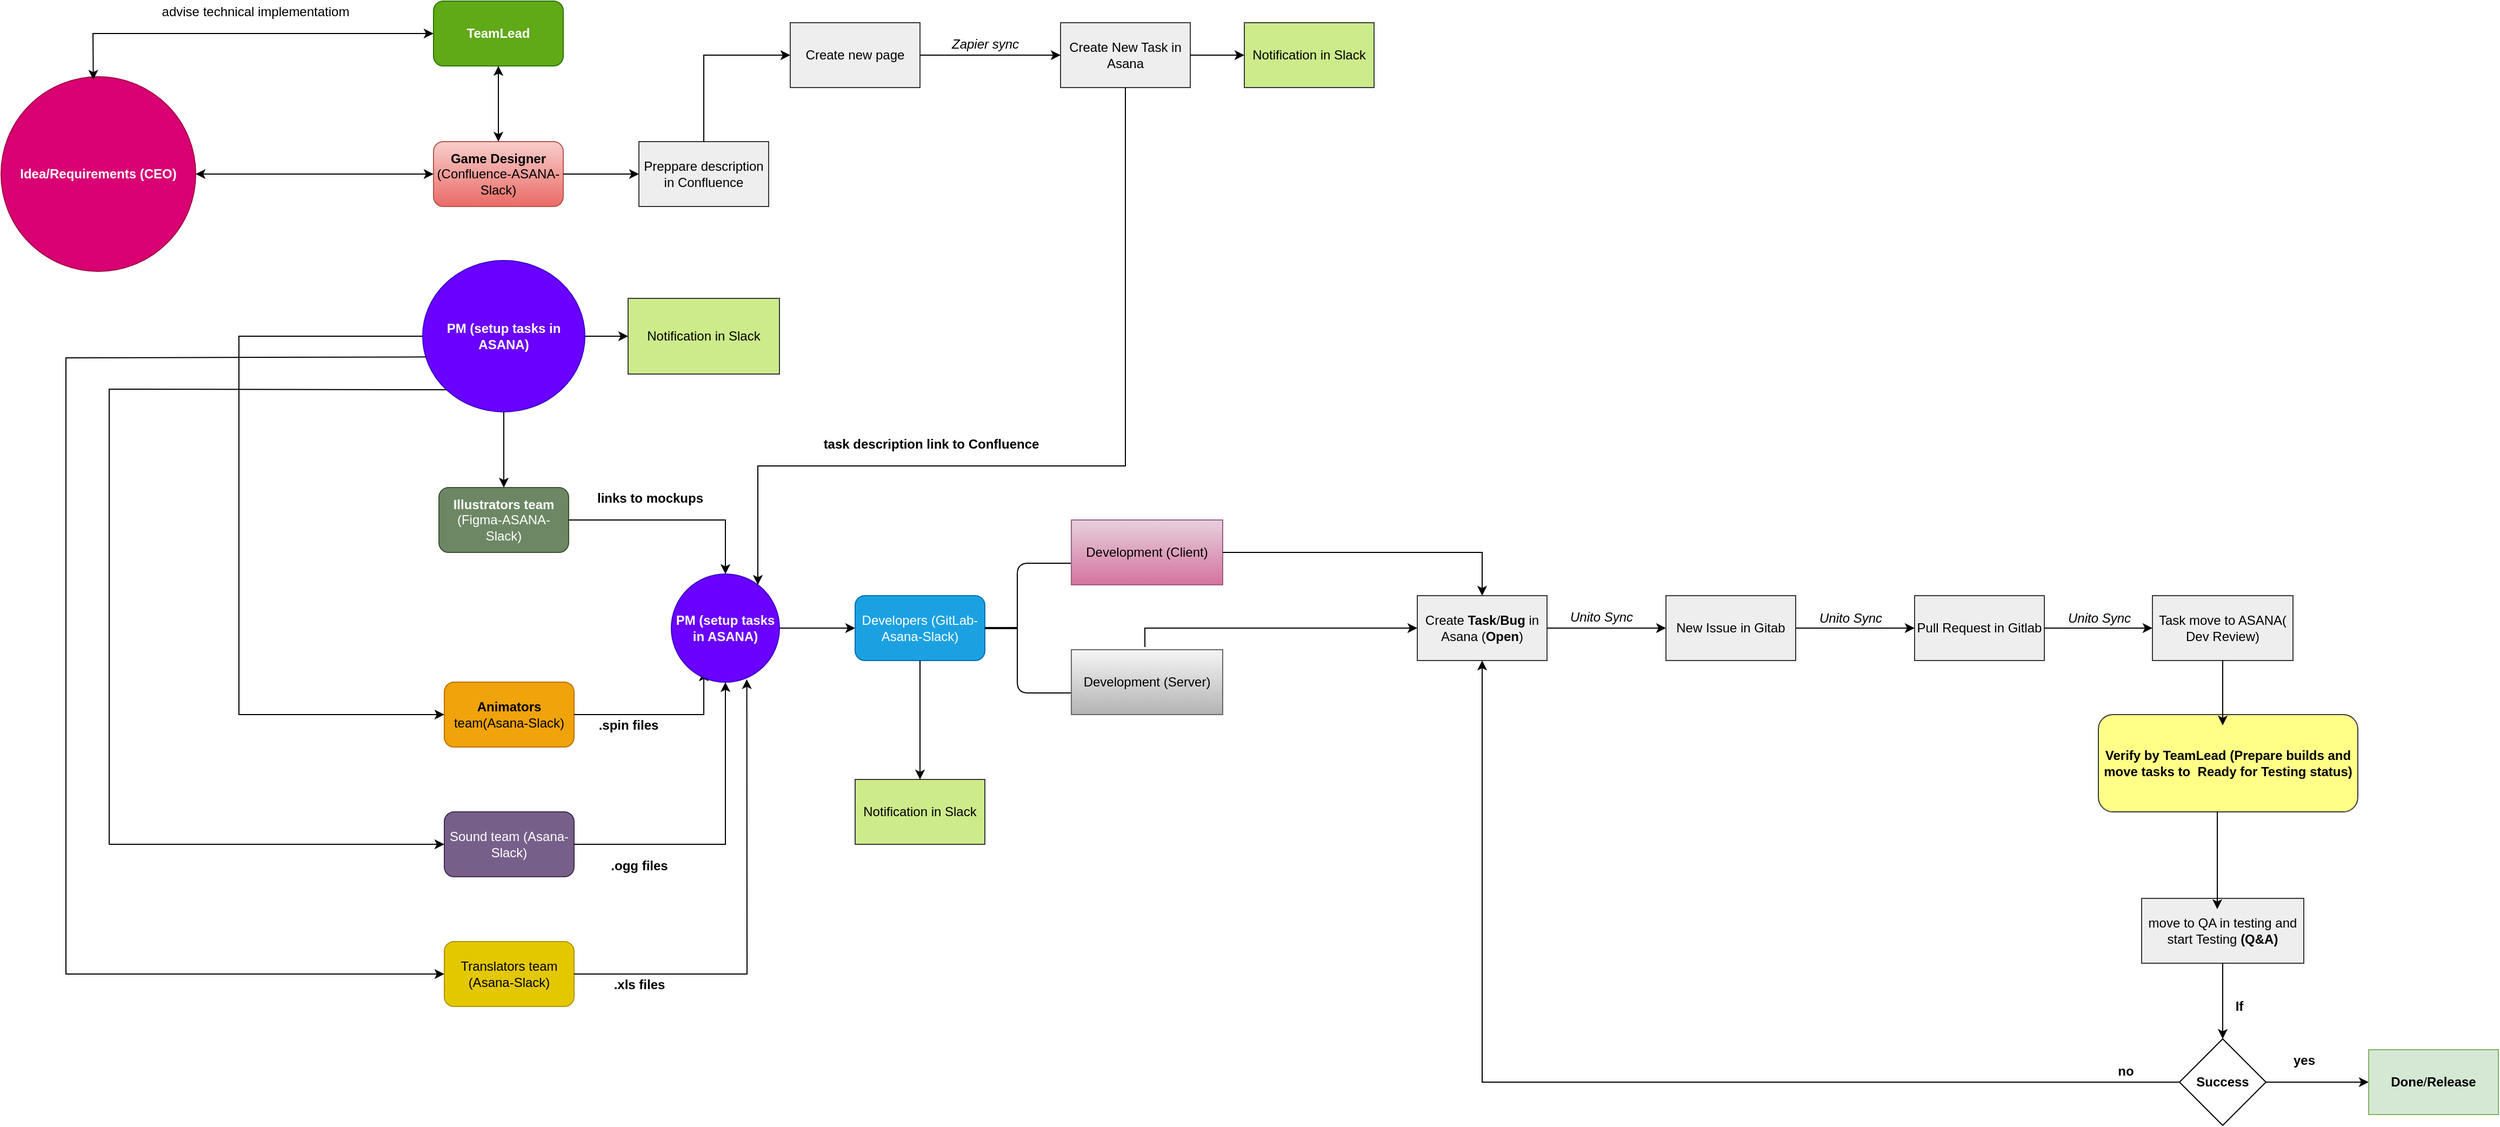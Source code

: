 <mxfile version="19.0.3" type="github">
  <diagram id="6IpWRTOvNhz4fQDFHxwE" name="Page-1">
    <mxGraphModel dx="4086" dy="1744" grid="1" gridSize="10" guides="1" tooltips="1" connect="0" arrows="0" fold="1" page="1" pageScale="1" pageWidth="850" pageHeight="1100" math="0" shadow="0">
      <root>
        <mxCell id="0" />
        <mxCell id="1" parent="0" />
        <mxCell id="fXu-zx2hqorw0dzWZYp2-2" value="&lt;b&gt;Idea/Requirements (CEO)&lt;/b&gt;" style="ellipse;whiteSpace=wrap;html=1;aspect=fixed;fillColor=#d80073;fontColor=#ffffff;strokeColor=#A50040;" vertex="1" parent="1">
          <mxGeometry x="-100" y="80" width="180" height="180" as="geometry" />
        </mxCell>
        <mxCell id="fXu-zx2hqorw0dzWZYp2-3" value="&lt;b&gt;Game Designer&lt;/b&gt; (Confluence-ASANA-Slack)" style="rounded=1;whiteSpace=wrap;html=1;fillColor=#f8cecc;strokeColor=#b85450;gradientColor=#ea6b66;" vertex="1" parent="1">
          <mxGeometry x="300" y="140" width="120" height="60" as="geometry" />
        </mxCell>
        <mxCell id="fXu-zx2hqorw0dzWZYp2-4" value="&lt;b&gt;Illustrators team&lt;/b&gt; (Figma-ASANA-Slack)" style="rounded=1;whiteSpace=wrap;html=1;fillColor=#6d8764;fontColor=#ffffff;strokeColor=#3A5431;" vertex="1" parent="1">
          <mxGeometry x="305" y="460" width="120" height="60" as="geometry" />
        </mxCell>
        <mxCell id="fXu-zx2hqorw0dzWZYp2-5" value="&lt;b&gt;Animators&lt;/b&gt; team(Asana-Slack)" style="rounded=1;whiteSpace=wrap;html=1;fillColor=#f0a30a;fontColor=#000000;strokeColor=#BD7000;" vertex="1" parent="1">
          <mxGeometry x="310" y="640" width="120" height="60" as="geometry" />
        </mxCell>
        <mxCell id="fXu-zx2hqorw0dzWZYp2-6" value="Sound team (Asana-Slack)" style="rounded=1;whiteSpace=wrap;html=1;fillColor=#76608a;fontColor=#ffffff;strokeColor=#432D57;" vertex="1" parent="1">
          <mxGeometry x="310" y="760" width="120" height="60" as="geometry" />
        </mxCell>
        <mxCell id="fXu-zx2hqorw0dzWZYp2-7" value="Translators team (Asana-Slack)" style="rounded=1;whiteSpace=wrap;html=1;fillColor=#e3c800;fontColor=#000000;strokeColor=#B09500;" vertex="1" parent="1">
          <mxGeometry x="310" y="880" width="120" height="60" as="geometry" />
        </mxCell>
        <mxCell id="fXu-zx2hqorw0dzWZYp2-11" value="" style="endArrow=classic;html=1;rounded=0;exitX=1;exitY=0.5;exitDx=0;exitDy=0;" edge="1" parent="1" source="fXu-zx2hqorw0dzWZYp2-5">
          <mxGeometry width="50" height="50" relative="1" as="geometry">
            <mxPoint x="600" y="770" as="sourcePoint" />
            <mxPoint x="550" y="630" as="targetPoint" />
            <Array as="points">
              <mxPoint x="550" y="670" />
            </Array>
          </mxGeometry>
        </mxCell>
        <mxCell id="fXu-zx2hqorw0dzWZYp2-12" value="" style="endArrow=classic;html=1;rounded=0;exitX=1;exitY=0.5;exitDx=0;exitDy=0;entryX=0.5;entryY=1;entryDx=0;entryDy=0;" edge="1" parent="1" source="fXu-zx2hqorw0dzWZYp2-6" target="fXu-zx2hqorw0dzWZYp2-78">
          <mxGeometry width="50" height="50" relative="1" as="geometry">
            <mxPoint x="480" y="810" as="sourcePoint" />
            <mxPoint x="560" y="590" as="targetPoint" />
            <Array as="points">
              <mxPoint x="570" y="790" />
            </Array>
          </mxGeometry>
        </mxCell>
        <mxCell id="fXu-zx2hqorw0dzWZYp2-13" value="" style="endArrow=classic;html=1;rounded=0;entryX=0.698;entryY=0.973;entryDx=0;entryDy=0;entryPerimeter=0;exitX=1;exitY=0.5;exitDx=0;exitDy=0;" edge="1" parent="1" source="fXu-zx2hqorw0dzWZYp2-7" target="fXu-zx2hqorw0dzWZYp2-78">
          <mxGeometry width="50" height="50" relative="1" as="geometry">
            <mxPoint x="630" y="840" as="sourcePoint" />
            <mxPoint x="586.2" y="608.22" as="targetPoint" />
            <Array as="points">
              <mxPoint x="590" y="910" />
            </Array>
          </mxGeometry>
        </mxCell>
        <mxCell id="fXu-zx2hqorw0dzWZYp2-20" value="" style="endArrow=classic;html=1;rounded=0;exitX=1;exitY=0.5;exitDx=0;exitDy=0;entryX=0.5;entryY=0;entryDx=0;entryDy=0;" edge="1" parent="1" source="fXu-zx2hqorw0dzWZYp2-4" target="fXu-zx2hqorw0dzWZYp2-78">
          <mxGeometry width="50" height="50" relative="1" as="geometry">
            <mxPoint x="610" y="500" as="sourcePoint" />
            <mxPoint x="570" y="540" as="targetPoint" />
            <Array as="points">
              <mxPoint x="570" y="490" />
            </Array>
          </mxGeometry>
        </mxCell>
        <mxCell id="fXu-zx2hqorw0dzWZYp2-22" value="&lt;b&gt;.spin files&lt;/b&gt;" style="text;html=1;align=center;verticalAlign=middle;resizable=0;points=[];autosize=1;strokeColor=none;fillColor=none;" vertex="1" parent="1">
          <mxGeometry x="445" y="670" width="70" height="20" as="geometry" />
        </mxCell>
        <mxCell id="fXu-zx2hqorw0dzWZYp2-23" value="&lt;b&gt;.ogg files&lt;/b&gt;" style="text;html=1;align=center;verticalAlign=middle;resizable=0;points=[];autosize=1;strokeColor=none;fillColor=none;" vertex="1" parent="1">
          <mxGeometry x="455" y="800" width="70" height="20" as="geometry" />
        </mxCell>
        <mxCell id="fXu-zx2hqorw0dzWZYp2-24" value="&lt;b&gt;.xls files&lt;/b&gt;" style="text;html=1;align=center;verticalAlign=middle;resizable=0;points=[];autosize=1;strokeColor=none;fillColor=none;" vertex="1" parent="1">
          <mxGeometry x="460" y="910" width="60" height="20" as="geometry" />
        </mxCell>
        <mxCell id="fXu-zx2hqorw0dzWZYp2-25" value="&lt;b&gt;links to mockups&lt;/b&gt;" style="text;html=1;align=center;verticalAlign=middle;resizable=0;points=[];autosize=1;strokeColor=none;fillColor=none;" vertex="1" parent="1">
          <mxGeometry x="445" y="460" width="110" height="20" as="geometry" />
        </mxCell>
        <mxCell id="fXu-zx2hqorw0dzWZYp2-26" value="Preppare description in Confluence" style="rounded=0;whiteSpace=wrap;html=1;fillColor=#eeeeee;strokeColor=#36393d;" vertex="1" parent="1">
          <mxGeometry x="490" y="140" width="120" height="60" as="geometry" />
        </mxCell>
        <mxCell id="fXu-zx2hqorw0dzWZYp2-27" value="" style="endArrow=classic;html=1;rounded=0;exitX=1;exitY=0.5;exitDx=0;exitDy=0;entryX=0;entryY=0.5;entryDx=0;entryDy=0;" edge="1" parent="1" source="fXu-zx2hqorw0dzWZYp2-3" target="fXu-zx2hqorw0dzWZYp2-26">
          <mxGeometry width="50" height="50" relative="1" as="geometry">
            <mxPoint x="520" y="100" as="sourcePoint" />
            <mxPoint x="570" y="50" as="targetPoint" />
          </mxGeometry>
        </mxCell>
        <mxCell id="fXu-zx2hqorw0dzWZYp2-28" value="Create new page" style="rounded=0;whiteSpace=wrap;html=1;fillColor=#eeeeee;strokeColor=#36393d;" vertex="1" parent="1">
          <mxGeometry x="630" y="30" width="120" height="60" as="geometry" />
        </mxCell>
        <mxCell id="fXu-zx2hqorw0dzWZYp2-29" value="Create New Task in Asana" style="rounded=0;whiteSpace=wrap;html=1;fillColor=#eeeeee;strokeColor=#36393d;" vertex="1" parent="1">
          <mxGeometry x="880" y="30" width="120" height="60" as="geometry" />
        </mxCell>
        <mxCell id="fXu-zx2hqorw0dzWZYp2-30" value="" style="endArrow=classic;html=1;rounded=0;exitX=1;exitY=0.5;exitDx=0;exitDy=0;entryX=0;entryY=0.5;entryDx=0;entryDy=0;" edge="1" parent="1" source="fXu-zx2hqorw0dzWZYp2-28" target="fXu-zx2hqorw0dzWZYp2-29">
          <mxGeometry width="50" height="50" relative="1" as="geometry">
            <mxPoint x="720" y="160" as="sourcePoint" />
            <mxPoint x="770" y="110" as="targetPoint" />
          </mxGeometry>
        </mxCell>
        <mxCell id="fXu-zx2hqorw0dzWZYp2-31" value="" style="endArrow=classic;html=1;rounded=0;exitX=0.5;exitY=0;exitDx=0;exitDy=0;entryX=0;entryY=0.5;entryDx=0;entryDy=0;" edge="1" parent="1" source="fXu-zx2hqorw0dzWZYp2-26" target="fXu-zx2hqorw0dzWZYp2-28">
          <mxGeometry width="50" height="50" relative="1" as="geometry">
            <mxPoint x="530" y="120" as="sourcePoint" />
            <mxPoint x="580" y="70" as="targetPoint" />
            <Array as="points">
              <mxPoint x="550" y="60" />
            </Array>
          </mxGeometry>
        </mxCell>
        <mxCell id="fXu-zx2hqorw0dzWZYp2-34" value="Notification in Slack" style="rounded=0;whiteSpace=wrap;html=1;fillColor=#cdeb8b;strokeColor=#36393d;" vertex="1" parent="1">
          <mxGeometry x="1050" y="30" width="120" height="60" as="geometry" />
        </mxCell>
        <mxCell id="fXu-zx2hqorw0dzWZYp2-35" value="" style="endArrow=classic;html=1;rounded=0;entryX=0;entryY=0.5;entryDx=0;entryDy=0;exitX=1;exitY=0.5;exitDx=0;exitDy=0;" edge="1" parent="1" source="fXu-zx2hqorw0dzWZYp2-29" target="fXu-zx2hqorw0dzWZYp2-34">
          <mxGeometry width="50" height="50" relative="1" as="geometry">
            <mxPoint x="810" y="250" as="sourcePoint" />
            <mxPoint x="860" y="200" as="targetPoint" />
          </mxGeometry>
        </mxCell>
        <mxCell id="fXu-zx2hqorw0dzWZYp2-37" value="Notification in Slack" style="rounded=0;whiteSpace=wrap;html=1;fillColor=#cdeb8b;strokeColor=#36393d;" vertex="1" parent="1">
          <mxGeometry x="480" y="285" width="140" height="70" as="geometry" />
        </mxCell>
        <mxCell id="fXu-zx2hqorw0dzWZYp2-54" value="" style="endArrow=classic;html=1;rounded=0;entryX=0;entryY=0.5;entryDx=0;entryDy=0;exitX=1;exitY=0.5;exitDx=0;exitDy=0;startArrow=none;" edge="1" parent="1" source="fXu-zx2hqorw0dzWZYp2-78" target="fXu-zx2hqorw0dzWZYp2-77">
          <mxGeometry width="50" height="50" relative="1" as="geometry">
            <mxPoint x="630" y="570" as="sourcePoint" />
            <mxPoint x="690" y="570" as="targetPoint" />
          </mxGeometry>
        </mxCell>
        <mxCell id="fXu-zx2hqorw0dzWZYp2-55" value="&lt;b&gt;PM (setup tasks in ASANA)&lt;/b&gt;" style="ellipse;whiteSpace=wrap;html=1;fillColor=#6a00ff;strokeColor=#3700CC;fontColor=#ffffff;" vertex="1" parent="1">
          <mxGeometry x="290" y="250" width="150" height="140" as="geometry" />
        </mxCell>
        <mxCell id="fXu-zx2hqorw0dzWZYp2-70" value="" style="endArrow=classic;html=1;rounded=0;exitX=0.5;exitY=1;exitDx=0;exitDy=0;entryX=0.5;entryY=0;entryDx=0;entryDy=0;" edge="1" parent="1" source="fXu-zx2hqorw0dzWZYp2-55" target="fXu-zx2hqorw0dzWZYp2-4">
          <mxGeometry width="50" height="50" relative="1" as="geometry">
            <mxPoint x="60" y="510" as="sourcePoint" />
            <mxPoint x="110" y="460" as="targetPoint" />
          </mxGeometry>
        </mxCell>
        <mxCell id="fXu-zx2hqorw0dzWZYp2-71" value="" style="endArrow=classic;html=1;rounded=0;exitX=0;exitY=0.5;exitDx=0;exitDy=0;entryX=0;entryY=0.5;entryDx=0;entryDy=0;" edge="1" parent="1" source="fXu-zx2hqorw0dzWZYp2-55" target="fXu-zx2hqorw0dzWZYp2-5">
          <mxGeometry width="50" height="50" relative="1" as="geometry">
            <mxPoint x="60" y="510" as="sourcePoint" />
            <mxPoint x="110" y="460" as="targetPoint" />
            <Array as="points">
              <mxPoint x="120" y="320" />
              <mxPoint x="120" y="670" />
            </Array>
          </mxGeometry>
        </mxCell>
        <mxCell id="fXu-zx2hqorw0dzWZYp2-72" value="" style="endArrow=classic;html=1;rounded=0;entryX=0;entryY=0.5;entryDx=0;entryDy=0;exitX=0;exitY=1;exitDx=0;exitDy=0;" edge="1" parent="1" source="fXu-zx2hqorw0dzWZYp2-55" target="fXu-zx2hqorw0dzWZYp2-6">
          <mxGeometry width="50" height="50" relative="1" as="geometry">
            <mxPoint x="60" y="510" as="sourcePoint" />
            <mxPoint x="110" y="460" as="targetPoint" />
            <Array as="points">
              <mxPoint y="369" />
              <mxPoint y="790" />
            </Array>
          </mxGeometry>
        </mxCell>
        <mxCell id="fXu-zx2hqorw0dzWZYp2-73" value="" style="endArrow=classic;html=1;rounded=0;entryX=0;entryY=0.5;entryDx=0;entryDy=0;exitX=0.019;exitY=0.637;exitDx=0;exitDy=0;exitPerimeter=0;" edge="1" parent="1" source="fXu-zx2hqorw0dzWZYp2-55" target="fXu-zx2hqorw0dzWZYp2-7">
          <mxGeometry width="50" height="50" relative="1" as="geometry">
            <mxPoint x="280" y="340" as="sourcePoint" />
            <mxPoint x="-40" y="910" as="targetPoint" />
            <Array as="points">
              <mxPoint x="-40" y="340" />
              <mxPoint x="-40" y="910" />
            </Array>
          </mxGeometry>
        </mxCell>
        <mxCell id="fXu-zx2hqorw0dzWZYp2-74" value="" style="endArrow=classic;html=1;rounded=0;exitX=1;exitY=0.5;exitDx=0;exitDy=0;entryX=0;entryY=0.5;entryDx=0;entryDy=0;" edge="1" parent="1" source="fXu-zx2hqorw0dzWZYp2-55" target="fXu-zx2hqorw0dzWZYp2-37">
          <mxGeometry width="50" height="50" relative="1" as="geometry">
            <mxPoint x="20" y="580" as="sourcePoint" />
            <mxPoint x="70" y="530" as="targetPoint" />
          </mxGeometry>
        </mxCell>
        <mxCell id="fXu-zx2hqorw0dzWZYp2-75" value="" style="endArrow=classic;startArrow=classic;html=1;rounded=0;exitX=1;exitY=0.5;exitDx=0;exitDy=0;entryX=0;entryY=0.5;entryDx=0;entryDy=0;" edge="1" parent="1" source="fXu-zx2hqorw0dzWZYp2-2" target="fXu-zx2hqorw0dzWZYp2-3">
          <mxGeometry width="50" height="50" relative="1" as="geometry">
            <mxPoint x="160" y="260" as="sourcePoint" />
            <mxPoint x="210" y="210" as="targetPoint" />
          </mxGeometry>
        </mxCell>
        <mxCell id="fXu-zx2hqorw0dzWZYp2-77" value="Developers (GitLab-Asana-Slack)" style="rounded=1;whiteSpace=wrap;html=1;fillColor=#1ba1e2;fontColor=#ffffff;strokeColor=#006EAF;" vertex="1" parent="1">
          <mxGeometry x="690" y="560" width="120" height="60" as="geometry" />
        </mxCell>
        <mxCell id="fXu-zx2hqorw0dzWZYp2-78" value="&lt;b&gt;PM (setup tasks in ASANA)&lt;/b&gt;" style="ellipse;whiteSpace=wrap;html=1;fillColor=#6a00ff;strokeColor=#3700CC;fontColor=#ffffff;" vertex="1" parent="1">
          <mxGeometry x="520" y="540" width="100" height="100" as="geometry" />
        </mxCell>
        <mxCell id="fXu-zx2hqorw0dzWZYp2-80" value="" style="endArrow=classic;html=1;rounded=0;exitX=0.5;exitY=1;exitDx=0;exitDy=0;" edge="1" parent="1" source="fXu-zx2hqorw0dzWZYp2-29">
          <mxGeometry width="50" height="50" relative="1" as="geometry">
            <mxPoint x="840" y="280" as="sourcePoint" />
            <mxPoint x="600" y="550" as="targetPoint" />
            <Array as="points">
              <mxPoint x="940" y="440" />
              <mxPoint x="600" y="440" />
            </Array>
          </mxGeometry>
        </mxCell>
        <mxCell id="fXu-zx2hqorw0dzWZYp2-81" value="&lt;b&gt;task description link to Confluence&lt;/b&gt;" style="text;html=1;align=center;verticalAlign=middle;resizable=0;points=[];autosize=1;strokeColor=none;fillColor=none;" vertex="1" parent="1">
          <mxGeometry x="655" y="410" width="210" height="20" as="geometry" />
        </mxCell>
        <mxCell id="fXu-zx2hqorw0dzWZYp2-82" value="Notification in Slack" style="rounded=0;whiteSpace=wrap;html=1;fillColor=#cdeb8b;strokeColor=#36393d;" vertex="1" parent="1">
          <mxGeometry x="690" y="730" width="120" height="60" as="geometry" />
        </mxCell>
        <mxCell id="fXu-zx2hqorw0dzWZYp2-83" value="" style="endArrow=classic;html=1;rounded=0;entryX=0.5;entryY=0;entryDx=0;entryDy=0;exitX=0.5;exitY=1;exitDx=0;exitDy=0;" edge="1" parent="1" source="fXu-zx2hqorw0dzWZYp2-77" target="fXu-zx2hqorw0dzWZYp2-82">
          <mxGeometry width="50" height="50" relative="1" as="geometry">
            <mxPoint x="800" y="630" as="sourcePoint" />
            <mxPoint x="850" y="570" as="targetPoint" />
          </mxGeometry>
        </mxCell>
        <mxCell id="fXu-zx2hqorw0dzWZYp2-85" value="Create &lt;b&gt;Task&lt;/b&gt;/&lt;b&gt;Bug &lt;/b&gt;in Asana (&lt;b&gt;Open&lt;/b&gt;)" style="rounded=0;whiteSpace=wrap;html=1;fillColor=#eeeeee;strokeColor=#36393d;" vertex="1" parent="1">
          <mxGeometry x="1210" y="560" width="120" height="60" as="geometry" />
        </mxCell>
        <mxCell id="fXu-zx2hqorw0dzWZYp2-86" value="" style="endArrow=classic;html=1;rounded=0;exitX=1;exitY=0.5;exitDx=0;exitDy=0;" edge="1" parent="1" source="fXu-zx2hqorw0dzWZYp2-85">
          <mxGeometry width="50" height="50" relative="1" as="geometry">
            <mxPoint x="1440" y="640" as="sourcePoint" />
            <mxPoint x="1440" y="590" as="targetPoint" />
          </mxGeometry>
        </mxCell>
        <mxCell id="fXu-zx2hqorw0dzWZYp2-87" value="New Issue in Gitab" style="rounded=0;whiteSpace=wrap;html=1;fillColor=#eeeeee;strokeColor=#36393d;" vertex="1" parent="1">
          <mxGeometry x="1440" y="560" width="120" height="60" as="geometry" />
        </mxCell>
        <mxCell id="fXu-zx2hqorw0dzWZYp2-88" value="&lt;i&gt;Unito Sync&lt;/i&gt;" style="text;html=1;align=center;verticalAlign=middle;resizable=0;points=[];autosize=1;strokeColor=none;fillColor=none;" vertex="1" parent="1">
          <mxGeometry x="1345" y="570" width="70" height="20" as="geometry" />
        </mxCell>
        <mxCell id="fXu-zx2hqorw0dzWZYp2-90" value="&lt;i&gt;Zapier sync&lt;/i&gt;" style="text;html=1;align=center;verticalAlign=middle;resizable=0;points=[];autosize=1;strokeColor=none;fillColor=none;" vertex="1" parent="1">
          <mxGeometry x="770" y="40" width="80" height="20" as="geometry" />
        </mxCell>
        <mxCell id="fXu-zx2hqorw0dzWZYp2-91" value="Pull Request in Gitlab" style="rounded=0;whiteSpace=wrap;html=1;fillColor=#eeeeee;strokeColor=#36393d;" vertex="1" parent="1">
          <mxGeometry x="1670" y="560" width="120" height="60" as="geometry" />
        </mxCell>
        <mxCell id="fXu-zx2hqorw0dzWZYp2-92" value="" style="endArrow=classic;html=1;rounded=0;exitX=1;exitY=0.5;exitDx=0;exitDy=0;entryX=0;entryY=0.5;entryDx=0;entryDy=0;" edge="1" parent="1" source="fXu-zx2hqorw0dzWZYp2-87" target="fXu-zx2hqorw0dzWZYp2-91">
          <mxGeometry width="50" height="50" relative="1" as="geometry">
            <mxPoint x="1210" y="560" as="sourcePoint" />
            <mxPoint x="1260" y="510" as="targetPoint" />
          </mxGeometry>
        </mxCell>
        <mxCell id="fXu-zx2hqorw0dzWZYp2-93" value="&lt;i style=&quot;color: rgb(0, 0, 0); font-family: Helvetica; font-size: 12px; font-variant-ligatures: normal; font-variant-caps: normal; font-weight: 400; letter-spacing: normal; orphans: 2; text-align: center; text-indent: 0px; text-transform: none; widows: 2; word-spacing: 0px; -webkit-text-stroke-width: 0px; background-color: rgb(248, 249, 250); text-decoration-thickness: initial; text-decoration-style: initial; text-decoration-color: initial;&quot;&gt;Unito Sync&lt;/i&gt;" style="text;whiteSpace=wrap;html=1;" vertex="1" parent="1">
          <mxGeometry x="1580" y="567" width="80" height="30" as="geometry" />
        </mxCell>
        <mxCell id="fXu-zx2hqorw0dzWZYp2-95" value="Task move to ASANA( Dev Review)" style="rounded=0;whiteSpace=wrap;html=1;fillColor=#eeeeee;strokeColor=#36393d;" vertex="1" parent="1">
          <mxGeometry x="1890" y="560" width="130" height="60" as="geometry" />
        </mxCell>
        <mxCell id="fXu-zx2hqorw0dzWZYp2-96" value="" style="endArrow=classic;html=1;rounded=0;exitX=1;exitY=0.5;exitDx=0;exitDy=0;entryX=0;entryY=0.5;entryDx=0;entryDy=0;" edge="1" parent="1" source="fXu-zx2hqorw0dzWZYp2-91" target="fXu-zx2hqorw0dzWZYp2-95">
          <mxGeometry width="50" height="50" relative="1" as="geometry">
            <mxPoint x="1480" y="520" as="sourcePoint" />
            <mxPoint x="1530" y="470" as="targetPoint" />
          </mxGeometry>
        </mxCell>
        <mxCell id="fXu-zx2hqorw0dzWZYp2-97" value="&lt;i style=&quot;color: rgb(0, 0, 0); font-family: Helvetica; font-size: 12px; font-variant-ligatures: normal; font-variant-caps: normal; font-weight: 400; letter-spacing: normal; orphans: 2; text-align: center; text-indent: 0px; text-transform: none; widows: 2; word-spacing: 0px; -webkit-text-stroke-width: 0px; background-color: rgb(248, 249, 250); text-decoration-thickness: initial; text-decoration-style: initial; text-decoration-color: initial;&quot;&gt;Unito Sync&lt;/i&gt;" style="text;whiteSpace=wrap;html=1;" vertex="1" parent="1">
          <mxGeometry x="1810" y="567" width="80" height="30" as="geometry" />
        </mxCell>
        <mxCell id="fXu-zx2hqorw0dzWZYp2-99" value="move to QA in testing and start Testing &lt;b&gt;(Q&amp;amp;A)&lt;/b&gt;" style="rounded=0;whiteSpace=wrap;html=1;fillColor=#eeeeee;strokeColor=#36393d;" vertex="1" parent="1">
          <mxGeometry x="1880" y="840" width="150" height="60" as="geometry" />
        </mxCell>
        <mxCell id="fXu-zx2hqorw0dzWZYp2-100" value="&lt;b style=&quot;&quot;&gt;Verify by TeamLead (Prepare builds and move tasks to&amp;nbsp; Ready for Testing status)&lt;/b&gt;" style="rounded=1;whiteSpace=wrap;html=1;fillColor=#ffff88;strokeColor=#36393d;" vertex="1" parent="1">
          <mxGeometry x="1840" y="670" width="240" height="90" as="geometry" />
        </mxCell>
        <mxCell id="fXu-zx2hqorw0dzWZYp2-102" value="" style="endArrow=classic;html=1;rounded=0;exitX=0.5;exitY=1;exitDx=0;exitDy=0;" edge="1" parent="1" source="fXu-zx2hqorw0dzWZYp2-95">
          <mxGeometry width="50" height="50" relative="1" as="geometry">
            <mxPoint x="1350" y="550" as="sourcePoint" />
            <mxPoint x="1955" y="680" as="targetPoint" />
          </mxGeometry>
        </mxCell>
        <mxCell id="fXu-zx2hqorw0dzWZYp2-103" value="" style="endArrow=classic;html=1;rounded=0;" edge="1" parent="1">
          <mxGeometry width="50" height="50" relative="1" as="geometry">
            <mxPoint x="1950" y="760" as="sourcePoint" />
            <mxPoint x="1950" y="850" as="targetPoint" />
          </mxGeometry>
        </mxCell>
        <mxCell id="fXu-zx2hqorw0dzWZYp2-105" value="&lt;b&gt;Success&lt;/b&gt;" style="rhombus;whiteSpace=wrap;html=1;" vertex="1" parent="1">
          <mxGeometry x="1915" y="970" width="80" height="80" as="geometry" />
        </mxCell>
        <mxCell id="fXu-zx2hqorw0dzWZYp2-106" value="" style="endArrow=classic;html=1;rounded=0;exitX=0.5;exitY=1;exitDx=0;exitDy=0;" edge="1" parent="1" source="fXu-zx2hqorw0dzWZYp2-99" target="fXu-zx2hqorw0dzWZYp2-105">
          <mxGeometry width="50" height="50" relative="1" as="geometry">
            <mxPoint x="1590" y="710" as="sourcePoint" />
            <mxPoint x="1640" y="660" as="targetPoint" />
          </mxGeometry>
        </mxCell>
        <mxCell id="fXu-zx2hqorw0dzWZYp2-108" value="&lt;b&gt;If&lt;/b&gt;" style="text;html=1;align=center;verticalAlign=middle;resizable=0;points=[];autosize=1;strokeColor=none;fillColor=none;" vertex="1" parent="1">
          <mxGeometry x="1960" y="930" width="20" height="20" as="geometry" />
        </mxCell>
        <mxCell id="fXu-zx2hqorw0dzWZYp2-109" value="" style="endArrow=classic;html=1;rounded=0;exitX=1;exitY=0.5;exitDx=0;exitDy=0;" edge="1" parent="1" source="fXu-zx2hqorw0dzWZYp2-105" target="fXu-zx2hqorw0dzWZYp2-110">
          <mxGeometry width="50" height="50" relative="1" as="geometry">
            <mxPoint x="1590" y="710" as="sourcePoint" />
            <mxPoint x="2090" y="1010" as="targetPoint" />
          </mxGeometry>
        </mxCell>
        <mxCell id="fXu-zx2hqorw0dzWZYp2-110" value="&lt;b&gt;Done&lt;/b&gt;/&lt;b&gt;Release&lt;/b&gt;" style="rounded=0;whiteSpace=wrap;html=1;fillColor=#d5e8d4;strokeColor=#82b366;" vertex="1" parent="1">
          <mxGeometry x="2090" y="980" width="120" height="60" as="geometry" />
        </mxCell>
        <mxCell id="fXu-zx2hqorw0dzWZYp2-111" value="&lt;b&gt;yes&lt;/b&gt;" style="text;html=1;align=center;verticalAlign=middle;resizable=0;points=[];autosize=1;strokeColor=none;fillColor=none;" vertex="1" parent="1">
          <mxGeometry x="2010" y="980" width="40" height="20" as="geometry" />
        </mxCell>
        <mxCell id="fXu-zx2hqorw0dzWZYp2-112" value="" style="endArrow=classic;html=1;rounded=0;entryX=0.5;entryY=1;entryDx=0;entryDy=0;exitX=0;exitY=0.5;exitDx=0;exitDy=0;" edge="1" parent="1" source="fXu-zx2hqorw0dzWZYp2-105" target="fXu-zx2hqorw0dzWZYp2-85">
          <mxGeometry width="50" height="50" relative="1" as="geometry">
            <mxPoint x="1610" y="710" as="sourcePoint" />
            <mxPoint x="1660" y="660" as="targetPoint" />
            <Array as="points">
              <mxPoint x="1270" y="1010" />
            </Array>
          </mxGeometry>
        </mxCell>
        <mxCell id="fXu-zx2hqorw0dzWZYp2-113" value="&lt;b&gt;no&lt;/b&gt;" style="text;html=1;align=center;verticalAlign=middle;resizable=0;points=[];autosize=1;strokeColor=none;fillColor=none;" vertex="1" parent="1">
          <mxGeometry x="1850" y="990" width="30" height="20" as="geometry" />
        </mxCell>
        <mxCell id="fXu-zx2hqorw0dzWZYp2-115" value="&lt;b&gt;TeamLead&lt;/b&gt;" style="rounded=1;whiteSpace=wrap;html=1;fillColor=#60a917;fontColor=#ffffff;strokeColor=#2D7600;" vertex="1" parent="1">
          <mxGeometry x="300" y="10" width="120" height="60" as="geometry" />
        </mxCell>
        <mxCell id="fXu-zx2hqorw0dzWZYp2-116" value="" style="endArrow=classic;startArrow=classic;html=1;rounded=0;entryX=0;entryY=0.5;entryDx=0;entryDy=0;exitX=0.474;exitY=0.015;exitDx=0;exitDy=0;exitPerimeter=0;" edge="1" parent="1" source="fXu-zx2hqorw0dzWZYp2-2" target="fXu-zx2hqorw0dzWZYp2-115">
          <mxGeometry width="50" height="50" relative="1" as="geometry">
            <mxPoint x="820" y="430" as="sourcePoint" />
            <mxPoint x="870" y="380" as="targetPoint" />
            <Array as="points">
              <mxPoint x="-15" y="40" />
            </Array>
          </mxGeometry>
        </mxCell>
        <mxCell id="fXu-zx2hqorw0dzWZYp2-117" value="" style="endArrow=classic;startArrow=classic;html=1;rounded=0;entryX=0.5;entryY=1;entryDx=0;entryDy=0;exitX=0.5;exitY=0;exitDx=0;exitDy=0;" edge="1" parent="1" source="fXu-zx2hqorw0dzWZYp2-3" target="fXu-zx2hqorw0dzWZYp2-115">
          <mxGeometry width="50" height="50" relative="1" as="geometry">
            <mxPoint x="430" y="130" as="sourcePoint" />
            <mxPoint x="480" y="80" as="targetPoint" />
          </mxGeometry>
        </mxCell>
        <mxCell id="fXu-zx2hqorw0dzWZYp2-118" value="advise technical implementatiom" style="text;html=1;align=center;verticalAlign=middle;resizable=0;points=[];autosize=1;strokeColor=none;fillColor=none;rotation=0;" vertex="1" parent="1">
          <mxGeometry x="40" y="10" width="190" height="20" as="geometry" />
        </mxCell>
        <mxCell id="fXu-zx2hqorw0dzWZYp2-119" value="" style="shape=curlyBracket;whiteSpace=wrap;html=1;rounded=1;size=0;" vertex="1" parent="1">
          <mxGeometry x="840" y="530" width="50" height="120" as="geometry" />
        </mxCell>
        <mxCell id="fXu-zx2hqorw0dzWZYp2-122" value="" style="line;strokeWidth=2;html=1;" vertex="1" parent="1">
          <mxGeometry x="810" y="585" width="30" height="10" as="geometry" />
        </mxCell>
        <mxCell id="fXu-zx2hqorw0dzWZYp2-123" value="Development (Client)" style="rounded=0;whiteSpace=wrap;html=1;fillColor=#e6d0de;gradientColor=#d5739d;strokeColor=#996185;" vertex="1" parent="1">
          <mxGeometry x="890" y="490" width="140" height="60" as="geometry" />
        </mxCell>
        <mxCell id="fXu-zx2hqorw0dzWZYp2-124" value="Development (Server)" style="rounded=0;whiteSpace=wrap;html=1;fillColor=#f5f5f5;gradientColor=#b3b3b3;strokeColor=#666666;" vertex="1" parent="1">
          <mxGeometry x="890" y="610" width="140" height="60" as="geometry" />
        </mxCell>
        <mxCell id="fXu-zx2hqorw0dzWZYp2-125" value="" style="endArrow=classic;html=1;rounded=0;exitX=1;exitY=0.5;exitDx=0;exitDy=0;entryX=0.5;entryY=0;entryDx=0;entryDy=0;" edge="1" parent="1" source="fXu-zx2hqorw0dzWZYp2-123" target="fXu-zx2hqorw0dzWZYp2-85">
          <mxGeometry width="50" height="50" relative="1" as="geometry">
            <mxPoint x="790" y="580" as="sourcePoint" />
            <mxPoint x="840" y="530" as="targetPoint" />
            <Array as="points">
              <mxPoint x="1160" y="520" />
              <mxPoint x="1270" y="520" />
            </Array>
          </mxGeometry>
        </mxCell>
        <mxCell id="fXu-zx2hqorw0dzWZYp2-126" value="" style="endArrow=classic;html=1;rounded=0;exitX=0.486;exitY=-0.042;exitDx=0;exitDy=0;entryX=0;entryY=0.5;entryDx=0;entryDy=0;exitPerimeter=0;" edge="1" parent="1" source="fXu-zx2hqorw0dzWZYp2-124" target="fXu-zx2hqorw0dzWZYp2-85">
          <mxGeometry width="50" height="50" relative="1" as="geometry">
            <mxPoint x="950" y="580" as="sourcePoint" />
            <mxPoint x="1000" y="530" as="targetPoint" />
            <Array as="points">
              <mxPoint x="958" y="590" />
              <mxPoint x="1160" y="590" />
            </Array>
          </mxGeometry>
        </mxCell>
      </root>
    </mxGraphModel>
  </diagram>
</mxfile>
